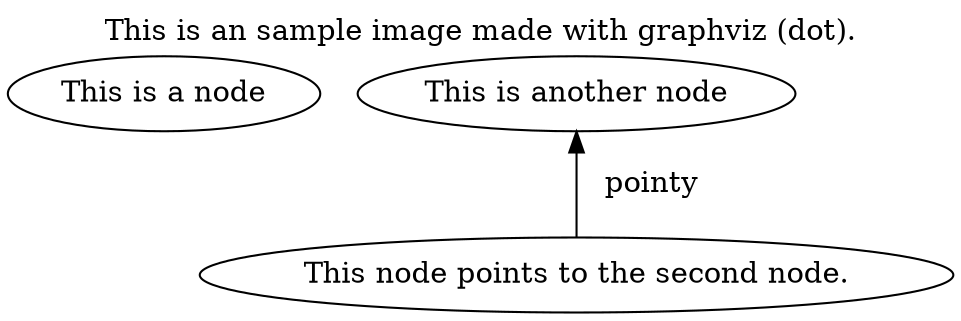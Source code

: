 digraph G {label="This is an sample image made with graphviz (dot)."labelloc=ta [label="This is a node"]b [label="This is another node"]c [label="This node points to the second node."]b -> c [dir=back] [label="   pointy"]}